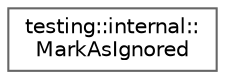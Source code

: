 digraph "Graphical Class Hierarchy"
{
 // LATEX_PDF_SIZE
  bgcolor="transparent";
  edge [fontname=Helvetica,fontsize=10,labelfontname=Helvetica,labelfontsize=10];
  node [fontname=Helvetica,fontsize=10,shape=box,height=0.2,width=0.4];
  rankdir="LR";
  Node0 [id="Node000000",label="testing::internal::\lMarkAsIgnored",height=0.2,width=0.4,color="grey40", fillcolor="white", style="filled",URL="$structtesting_1_1internal_1_1MarkAsIgnored.html",tooltip=" "];
}
